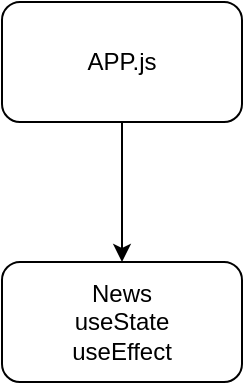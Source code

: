 <mxfile>
    <diagram id="eybzbW5tHjdQAluWsTp4" name="Page-1">
        <mxGraphModel dx="1260" dy="576" grid="1" gridSize="10" guides="1" tooltips="1" connect="1" arrows="1" fold="1" page="1" pageScale="1" pageWidth="1654" pageHeight="1169" math="0" shadow="0">
            <root>
                <mxCell id="0"/>
                <mxCell id="1" parent="0"/>
                <mxCell id="2" value="APP.js&lt;br&gt;" style="rounded=1;whiteSpace=wrap;html=1;" vertex="1" parent="1">
                    <mxGeometry x="550" y="110" width="120" height="60" as="geometry"/>
                </mxCell>
                <mxCell id="3" value="News&lt;br&gt;useState&lt;br&gt;useEffect" style="rounded=1;whiteSpace=wrap;html=1;" vertex="1" parent="1">
                    <mxGeometry x="550" y="240" width="120" height="60" as="geometry"/>
                </mxCell>
                <mxCell id="4" value="" style="endArrow=classic;html=1;exitX=0.5;exitY=1;exitDx=0;exitDy=0;entryX=0.5;entryY=0;entryDx=0;entryDy=0;" edge="1" parent="1" source="2" target="3">
                    <mxGeometry width="50" height="50" relative="1" as="geometry">
                        <mxPoint x="610" y="310" as="sourcePoint"/>
                        <mxPoint x="660" y="260" as="targetPoint"/>
                    </mxGeometry>
                </mxCell>
            </root>
        </mxGraphModel>
    </diagram>
</mxfile>